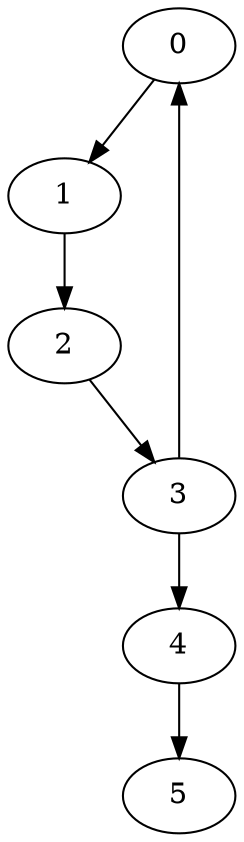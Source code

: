 digraph Germany {
	0;
	1;
	2;
	3;
	4;
	5;
	0 -> 1 [village=Berlin; name=Valley_Road; heightLimit=3; weight=10; primaryType=mainStreet; secondaryType=none;];
	1 -> 2 [village=Berlin; name=Linden_Avenue; heightLimit=3; weight=10; primaryType=mainStreet; secondaryType=none;];
	2 -> 3 [village=Berlin; name=Beech_Way; heightLimit=3; weight=10; primaryType=sideStreet; secondaryType=none;];
	3 -> 0 [village=Berlin; name=Rose_Street; heightLimit=3; weight=20; primaryType=mainStreet; secondaryType=none;];
	3 -> 4 [village=Germany; name=Maple_Way; heightLimit=3; weight=40; primaryType=countyRoad; secondaryType=none;];
	4 -> 5 [village=Munich; name=Teak_Grove; heightLimit=3; weight=40; primaryType=mainStreet; secondaryType=none;];
}